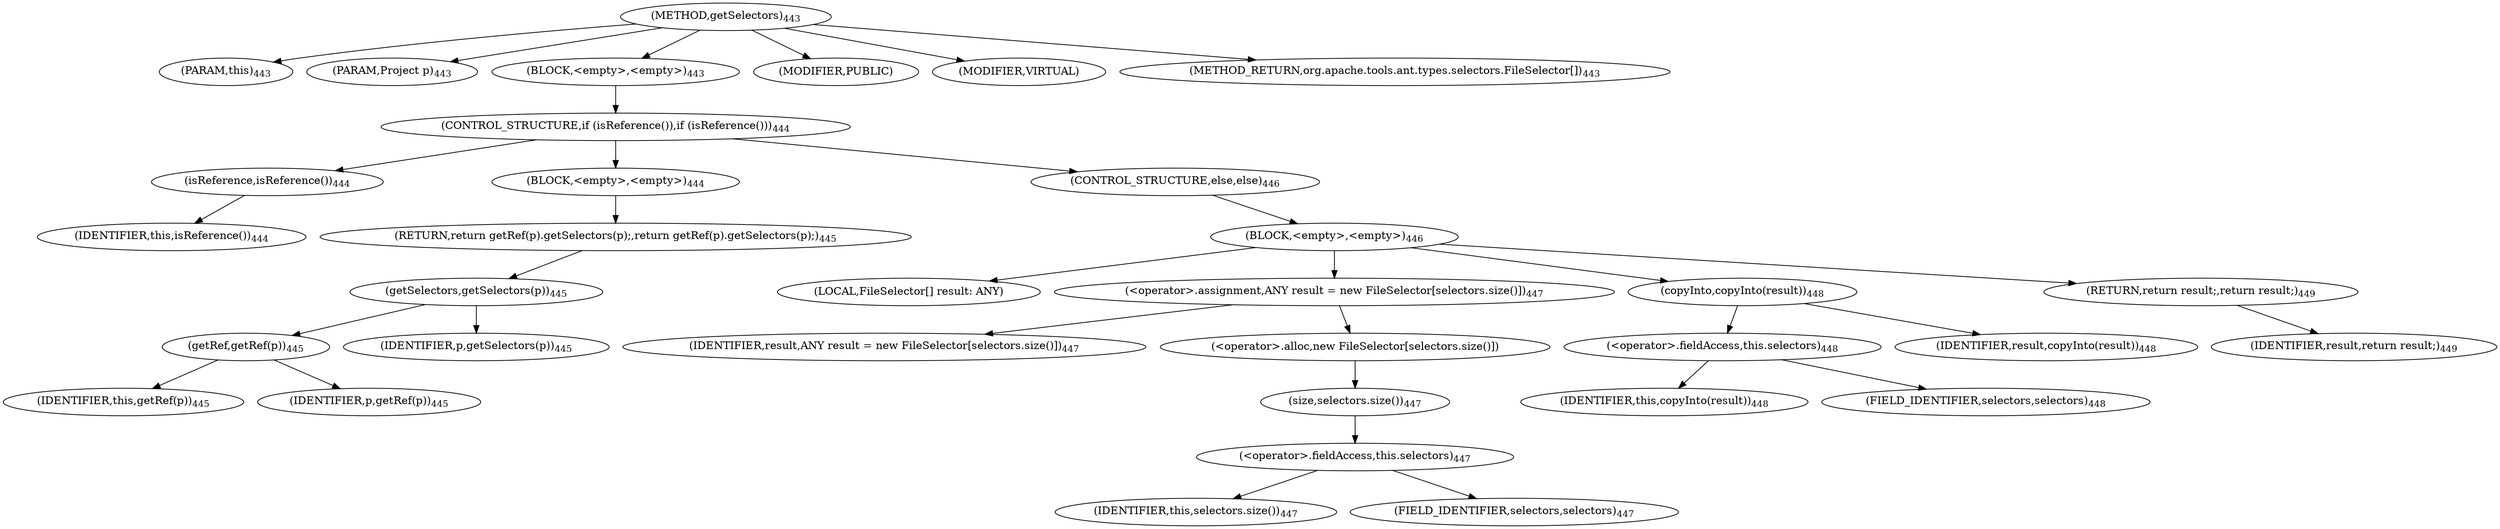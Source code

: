 digraph "getSelectors" {  
"978" [label = <(METHOD,getSelectors)<SUB>443</SUB>> ]
"88" [label = <(PARAM,this)<SUB>443</SUB>> ]
"979" [label = <(PARAM,Project p)<SUB>443</SUB>> ]
"980" [label = <(BLOCK,&lt;empty&gt;,&lt;empty&gt;)<SUB>443</SUB>> ]
"981" [label = <(CONTROL_STRUCTURE,if (isReference()),if (isReference()))<SUB>444</SUB>> ]
"982" [label = <(isReference,isReference())<SUB>444</SUB>> ]
"87" [label = <(IDENTIFIER,this,isReference())<SUB>444</SUB>> ]
"983" [label = <(BLOCK,&lt;empty&gt;,&lt;empty&gt;)<SUB>444</SUB>> ]
"984" [label = <(RETURN,return getRef(p).getSelectors(p);,return getRef(p).getSelectors(p);)<SUB>445</SUB>> ]
"985" [label = <(getSelectors,getSelectors(p))<SUB>445</SUB>> ]
"986" [label = <(getRef,getRef(p))<SUB>445</SUB>> ]
"89" [label = <(IDENTIFIER,this,getRef(p))<SUB>445</SUB>> ]
"987" [label = <(IDENTIFIER,p,getRef(p))<SUB>445</SUB>> ]
"988" [label = <(IDENTIFIER,p,getSelectors(p))<SUB>445</SUB>> ]
"989" [label = <(CONTROL_STRUCTURE,else,else)<SUB>446</SUB>> ]
"990" [label = <(BLOCK,&lt;empty&gt;,&lt;empty&gt;)<SUB>446</SUB>> ]
"991" [label = <(LOCAL,FileSelector[] result: ANY)> ]
"992" [label = <(&lt;operator&gt;.assignment,ANY result = new FileSelector[selectors.size()])<SUB>447</SUB>> ]
"993" [label = <(IDENTIFIER,result,ANY result = new FileSelector[selectors.size()])<SUB>447</SUB>> ]
"994" [label = <(&lt;operator&gt;.alloc,new FileSelector[selectors.size()])> ]
"995" [label = <(size,selectors.size())<SUB>447</SUB>> ]
"996" [label = <(&lt;operator&gt;.fieldAccess,this.selectors)<SUB>447</SUB>> ]
"997" [label = <(IDENTIFIER,this,selectors.size())<SUB>447</SUB>> ]
"998" [label = <(FIELD_IDENTIFIER,selectors,selectors)<SUB>447</SUB>> ]
"999" [label = <(copyInto,copyInto(result))<SUB>448</SUB>> ]
"1000" [label = <(&lt;operator&gt;.fieldAccess,this.selectors)<SUB>448</SUB>> ]
"1001" [label = <(IDENTIFIER,this,copyInto(result))<SUB>448</SUB>> ]
"1002" [label = <(FIELD_IDENTIFIER,selectors,selectors)<SUB>448</SUB>> ]
"1003" [label = <(IDENTIFIER,result,copyInto(result))<SUB>448</SUB>> ]
"1004" [label = <(RETURN,return result;,return result;)<SUB>449</SUB>> ]
"1005" [label = <(IDENTIFIER,result,return result;)<SUB>449</SUB>> ]
"1006" [label = <(MODIFIER,PUBLIC)> ]
"1007" [label = <(MODIFIER,VIRTUAL)> ]
"1008" [label = <(METHOD_RETURN,org.apache.tools.ant.types.selectors.FileSelector[])<SUB>443</SUB>> ]
  "978" -> "88" 
  "978" -> "979" 
  "978" -> "980" 
  "978" -> "1006" 
  "978" -> "1007" 
  "978" -> "1008" 
  "980" -> "981" 
  "981" -> "982" 
  "981" -> "983" 
  "981" -> "989" 
  "982" -> "87" 
  "983" -> "984" 
  "984" -> "985" 
  "985" -> "986" 
  "985" -> "988" 
  "986" -> "89" 
  "986" -> "987" 
  "989" -> "990" 
  "990" -> "991" 
  "990" -> "992" 
  "990" -> "999" 
  "990" -> "1004" 
  "992" -> "993" 
  "992" -> "994" 
  "994" -> "995" 
  "995" -> "996" 
  "996" -> "997" 
  "996" -> "998" 
  "999" -> "1000" 
  "999" -> "1003" 
  "1000" -> "1001" 
  "1000" -> "1002" 
  "1004" -> "1005" 
}
